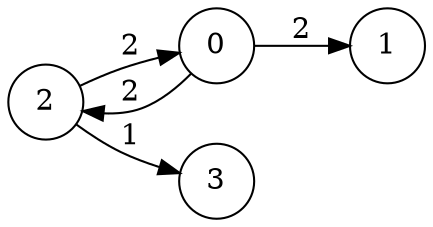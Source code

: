 digraph dot_graph {
  rankdir=LR;
  size="8,5"
  node [shape=circle];
  2 -> 0 [label = "2"]; 
  2 -> 3 [label = "1"]; 
  0 -> 2 [label = "2"]; 
  0 -> 1 [label = "2"]; 
}